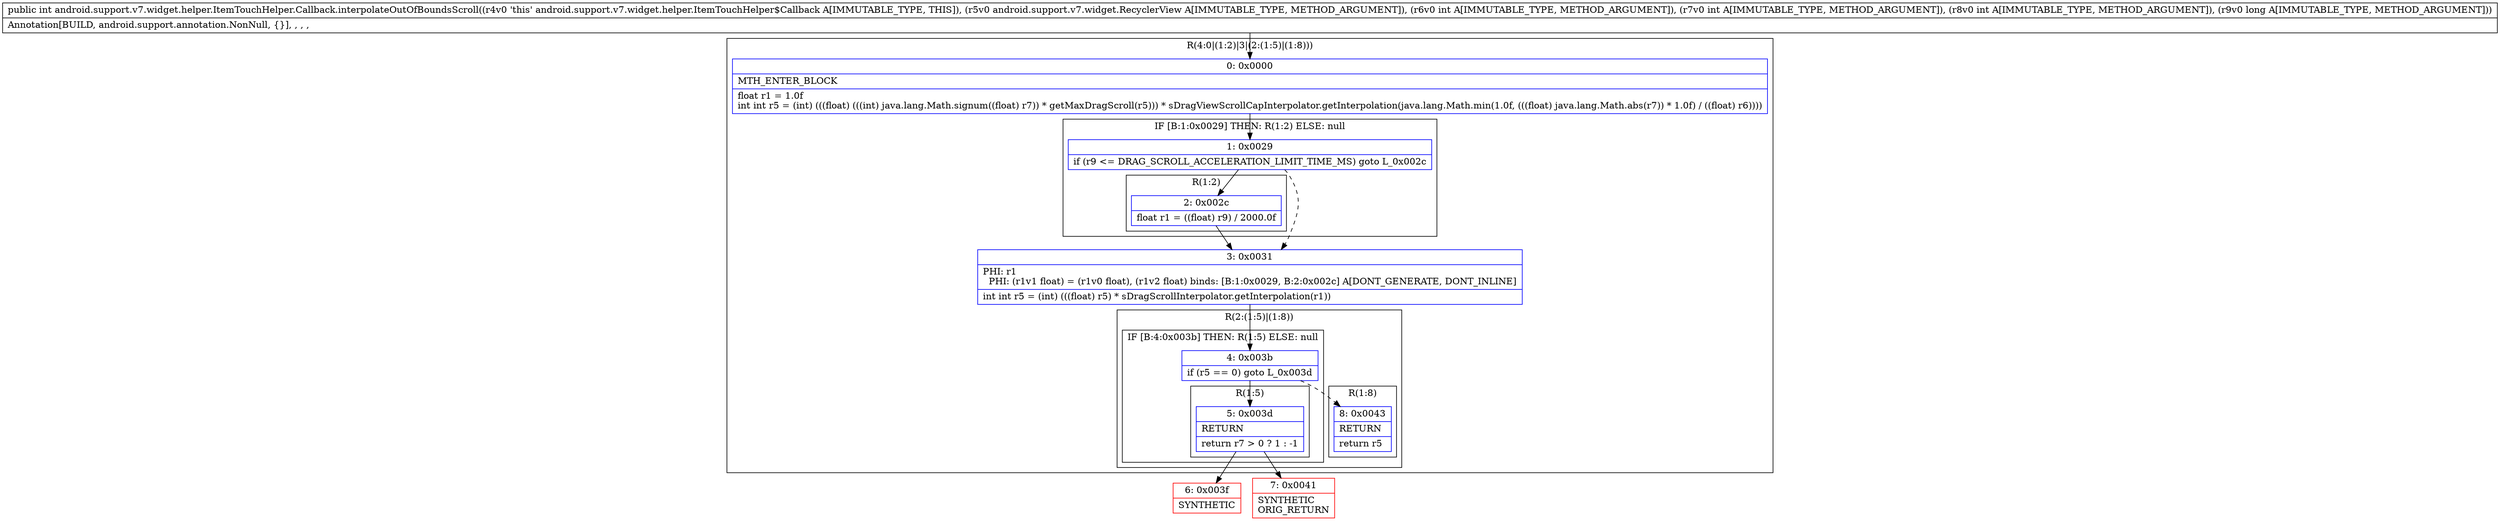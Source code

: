 digraph "CFG forandroid.support.v7.widget.helper.ItemTouchHelper.Callback.interpolateOutOfBoundsScroll(Landroid\/support\/v7\/widget\/RecyclerView;IIIJ)I" {
subgraph cluster_Region_1431949044 {
label = "R(4:0|(1:2)|3|(2:(1:5)|(1:8)))";
node [shape=record,color=blue];
Node_0 [shape=record,label="{0\:\ 0x0000|MTH_ENTER_BLOCK\l|float r1 = 1.0f\lint int r5 = (int) (((float) (((int) java.lang.Math.signum((float) r7)) * getMaxDragScroll(r5))) * sDragViewScrollCapInterpolator.getInterpolation(java.lang.Math.min(1.0f, (((float) java.lang.Math.abs(r7)) * 1.0f) \/ ((float) r6))))\l}"];
subgraph cluster_IfRegion_1562090742 {
label = "IF [B:1:0x0029] THEN: R(1:2) ELSE: null";
node [shape=record,color=blue];
Node_1 [shape=record,label="{1\:\ 0x0029|if (r9 \<= DRAG_SCROLL_ACCELERATION_LIMIT_TIME_MS) goto L_0x002c\l}"];
subgraph cluster_Region_737549128 {
label = "R(1:2)";
node [shape=record,color=blue];
Node_2 [shape=record,label="{2\:\ 0x002c|float r1 = ((float) r9) \/ 2000.0f\l}"];
}
}
Node_3 [shape=record,label="{3\:\ 0x0031|PHI: r1 \l  PHI: (r1v1 float) = (r1v0 float), (r1v2 float) binds: [B:1:0x0029, B:2:0x002c] A[DONT_GENERATE, DONT_INLINE]\l|int int r5 = (int) (((float) r5) * sDragScrollInterpolator.getInterpolation(r1))\l}"];
subgraph cluster_Region_397439145 {
label = "R(2:(1:5)|(1:8))";
node [shape=record,color=blue];
subgraph cluster_IfRegion_144507659 {
label = "IF [B:4:0x003b] THEN: R(1:5) ELSE: null";
node [shape=record,color=blue];
Node_4 [shape=record,label="{4\:\ 0x003b|if (r5 == 0) goto L_0x003d\l}"];
subgraph cluster_Region_1840191171 {
label = "R(1:5)";
node [shape=record,color=blue];
Node_5 [shape=record,label="{5\:\ 0x003d|RETURN\l|return r7 \> 0 ? 1 : \-1\l}"];
}
}
subgraph cluster_Region_1683637432 {
label = "R(1:8)";
node [shape=record,color=blue];
Node_8 [shape=record,label="{8\:\ 0x0043|RETURN\l|return r5\l}"];
}
}
}
Node_6 [shape=record,color=red,label="{6\:\ 0x003f|SYNTHETIC\l}"];
Node_7 [shape=record,color=red,label="{7\:\ 0x0041|SYNTHETIC\lORIG_RETURN\l}"];
MethodNode[shape=record,label="{public int android.support.v7.widget.helper.ItemTouchHelper.Callback.interpolateOutOfBoundsScroll((r4v0 'this' android.support.v7.widget.helper.ItemTouchHelper$Callback A[IMMUTABLE_TYPE, THIS]), (r5v0 android.support.v7.widget.RecyclerView A[IMMUTABLE_TYPE, METHOD_ARGUMENT]), (r6v0 int A[IMMUTABLE_TYPE, METHOD_ARGUMENT]), (r7v0 int A[IMMUTABLE_TYPE, METHOD_ARGUMENT]), (r8v0 int A[IMMUTABLE_TYPE, METHOD_ARGUMENT]), (r9v0 long A[IMMUTABLE_TYPE, METHOD_ARGUMENT]))  | Annotation[BUILD, android.support.annotation.NonNull, \{\}], , , , \l}"];
MethodNode -> Node_0;
Node_0 -> Node_1;
Node_1 -> Node_2;
Node_1 -> Node_3[style=dashed];
Node_2 -> Node_3;
Node_3 -> Node_4;
Node_4 -> Node_5;
Node_4 -> Node_8[style=dashed];
Node_5 -> Node_6;
Node_5 -> Node_7;
}

